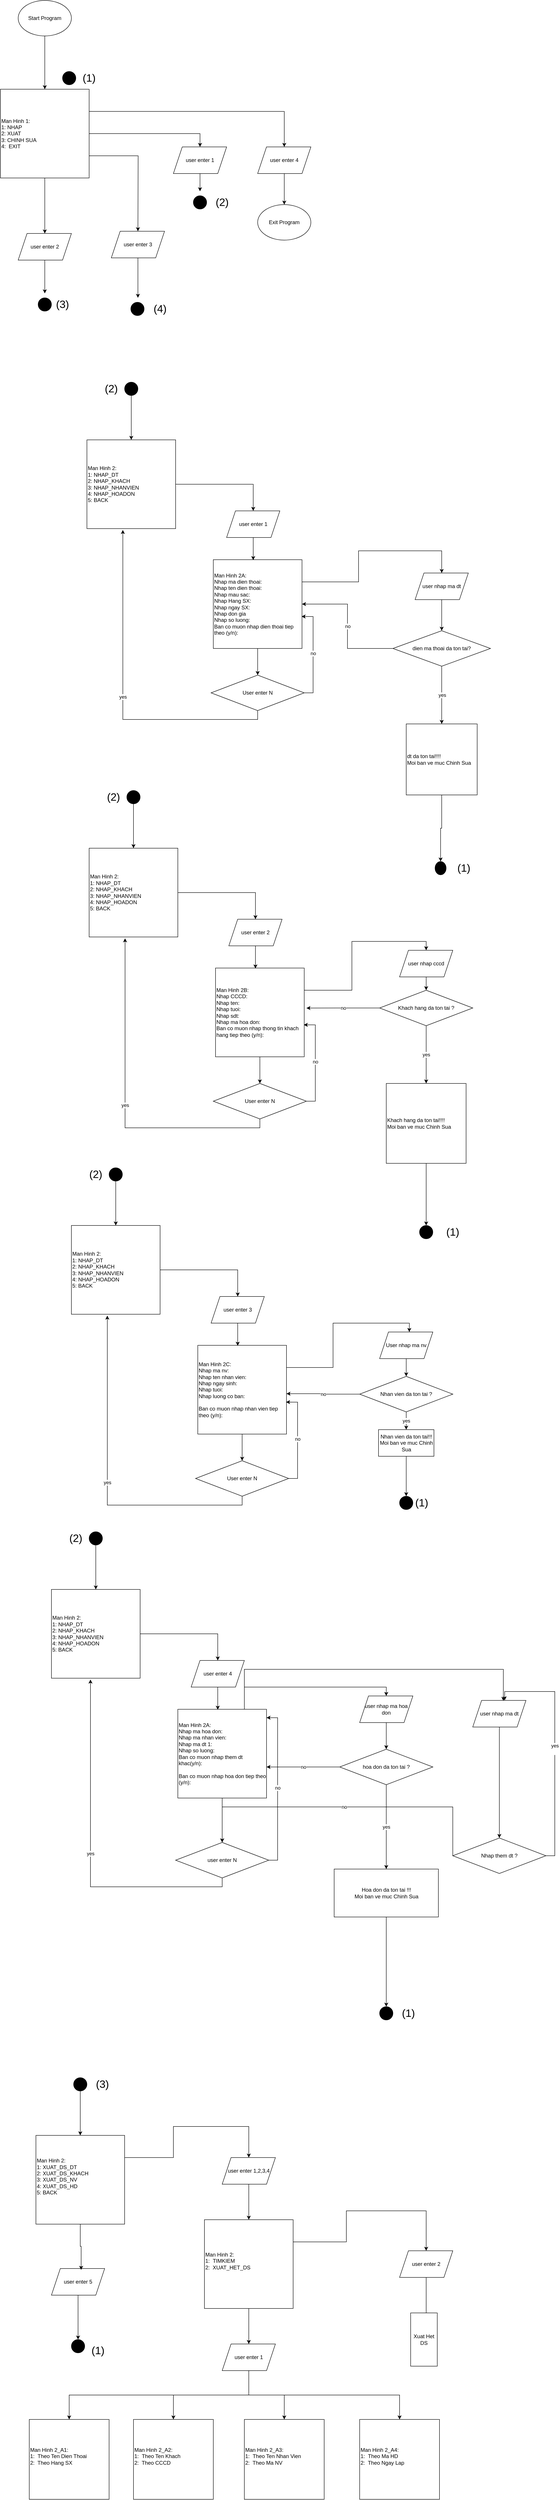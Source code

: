 <mxfile version="24.0.7" type="device">
  <diagram id="C5RBs43oDa-KdzZeNtuy" name="Page-1">
    <mxGraphModel dx="1247" dy="1847" grid="1" gridSize="10" guides="1" tooltips="1" connect="1" arrows="1" fold="1" page="1" pageScale="1" pageWidth="827" pageHeight="1169" math="0" shadow="0">
      <root>
        <mxCell id="WIyWlLk6GJQsqaUBKTNV-0" />
        <mxCell id="WIyWlLk6GJQsqaUBKTNV-1" parent="WIyWlLk6GJQsqaUBKTNV-0" />
        <mxCell id="WIyWlLk6GJQsqaUBKTNV-4" value="Yes" style="rounded=0;html=1;jettySize=auto;orthogonalLoop=1;fontSize=11;endArrow=block;endFill=0;endSize=8;strokeWidth=1;shadow=0;labelBackgroundColor=none;edgeStyle=orthogonalEdgeStyle;" parent="WIyWlLk6GJQsqaUBKTNV-1" edge="1">
          <mxGeometry y="20" relative="1" as="geometry">
            <mxPoint as="offset" />
            <mxPoint x="260" y="350" as="sourcePoint" />
          </mxGeometry>
        </mxCell>
        <mxCell id="_Q-JqWYYzT1i9pQDccix-28" style="edgeStyle=orthogonalEdgeStyle;rounded=0;orthogonalLoop=1;jettySize=auto;html=1;exitX=0.5;exitY=1;exitDx=0;exitDy=0;entryX=0.5;entryY=0;entryDx=0;entryDy=0;" parent="WIyWlLk6GJQsqaUBKTNV-1" source="_Q-JqWYYzT1i9pQDccix-0" target="_Q-JqWYYzT1i9pQDccix-26" edge="1">
          <mxGeometry relative="1" as="geometry" />
        </mxCell>
        <mxCell id="yrHijoWuQfiasAziUrmm-7" style="edgeStyle=orthogonalEdgeStyle;rounded=0;orthogonalLoop=1;jettySize=auto;html=1;exitX=1;exitY=0.75;exitDx=0;exitDy=0;" parent="WIyWlLk6GJQsqaUBKTNV-1" source="_Q-JqWYYzT1i9pQDccix-0" edge="1">
          <mxGeometry relative="1" as="geometry">
            <mxPoint x="400" y="450" as="targetPoint" />
          </mxGeometry>
        </mxCell>
        <mxCell id="yrHijoWuQfiasAziUrmm-12" style="edgeStyle=orthogonalEdgeStyle;rounded=0;orthogonalLoop=1;jettySize=auto;html=1;exitX=1;exitY=0.5;exitDx=0;exitDy=0;entryX=0.5;entryY=0;entryDx=0;entryDy=0;" parent="WIyWlLk6GJQsqaUBKTNV-1" source="_Q-JqWYYzT1i9pQDccix-0" target="_Q-JqWYYzT1i9pQDccix-22" edge="1">
          <mxGeometry relative="1" as="geometry" />
        </mxCell>
        <mxCell id="yrHijoWuQfiasAziUrmm-17" style="edgeStyle=orthogonalEdgeStyle;rounded=0;orthogonalLoop=1;jettySize=auto;html=1;exitX=1;exitY=0.25;exitDx=0;exitDy=0;entryX=0.5;entryY=0;entryDx=0;entryDy=0;" parent="WIyWlLk6GJQsqaUBKTNV-1" source="_Q-JqWYYzT1i9pQDccix-0" target="yrHijoWuQfiasAziUrmm-11" edge="1">
          <mxGeometry relative="1" as="geometry" />
        </mxCell>
        <mxCell id="_Q-JqWYYzT1i9pQDccix-0" value="&lt;div&gt;Man Hinh 1:&lt;/div&gt;&lt;div&gt;1: NHAP&lt;/div&gt;&lt;div&gt;2: XUAT&lt;/div&gt;&lt;div&gt;3: CHINH SUA&lt;/div&gt;&lt;div&gt;4:&amp;nbsp; EXIT&lt;/div&gt;" style="whiteSpace=wrap;html=1;aspect=fixed;align=left;" parent="WIyWlLk6GJQsqaUBKTNV-1" vertex="1">
          <mxGeometry x="90" y="130" width="200" height="200" as="geometry" />
        </mxCell>
        <mxCell id="_Q-JqWYYzT1i9pQDccix-3" value="&lt;font style=&quot;font-size: 24px;&quot;&gt;(1)&lt;/font&gt;" style="text;html=1;align=center;verticalAlign=middle;whiteSpace=wrap;rounded=0;" parent="WIyWlLk6GJQsqaUBKTNV-1" vertex="1">
          <mxGeometry x="260" y="90" width="60" height="30" as="geometry" />
        </mxCell>
        <mxCell id="_Q-JqWYYzT1i9pQDccix-5" value="" style="ellipse;whiteSpace=wrap;html=1;fillColor=#000000;" parent="WIyWlLk6GJQsqaUBKTNV-1" vertex="1">
          <mxGeometry x="230" y="90" width="30" height="30" as="geometry" />
        </mxCell>
        <mxCell id="yrHijoWuQfiasAziUrmm-27" style="edgeStyle=orthogonalEdgeStyle;rounded=0;orthogonalLoop=1;jettySize=auto;html=1;exitX=1;exitY=0.5;exitDx=0;exitDy=0;entryX=0.5;entryY=0;entryDx=0;entryDy=0;" parent="WIyWlLk6GJQsqaUBKTNV-1" source="_Q-JqWYYzT1i9pQDccix-11" target="yrHijoWuQfiasAziUrmm-28" edge="1">
          <mxGeometry relative="1" as="geometry">
            <mxPoint x="650" y="1020" as="targetPoint" />
          </mxGeometry>
        </mxCell>
        <mxCell id="_Q-JqWYYzT1i9pQDccix-11" value="&lt;div&gt;Man Hinh 2:&lt;/div&gt;&lt;div&gt;&lt;div&gt;1: NHAP_DT&amp;nbsp;&amp;nbsp;&lt;/div&gt;&lt;div&gt;2: NHAP_KHACH&lt;/div&gt;&lt;div&gt;3: NHAP_NHANVIEN&lt;/div&gt;&lt;div&gt;4: NHAP_HOADON&lt;/div&gt;&lt;div&gt;5: BACK&lt;/div&gt;&lt;/div&gt;" style="whiteSpace=wrap;html=1;aspect=fixed;align=left;" parent="WIyWlLk6GJQsqaUBKTNV-1" vertex="1">
          <mxGeometry x="285" y="920" width="200" height="200" as="geometry" />
        </mxCell>
        <mxCell id="yrHijoWuQfiasAziUrmm-13" style="edgeStyle=orthogonalEdgeStyle;rounded=0;orthogonalLoop=1;jettySize=auto;html=1;" parent="WIyWlLk6GJQsqaUBKTNV-1" source="_Q-JqWYYzT1i9pQDccix-22" edge="1">
          <mxGeometry relative="1" as="geometry">
            <mxPoint x="540" y="360" as="targetPoint" />
          </mxGeometry>
        </mxCell>
        <mxCell id="_Q-JqWYYzT1i9pQDccix-22" value="user enter 1" style="shape=parallelogram;perimeter=parallelogramPerimeter;whiteSpace=wrap;html=1;fixedSize=1;" parent="WIyWlLk6GJQsqaUBKTNV-1" vertex="1">
          <mxGeometry x="480" y="260" width="120" height="60" as="geometry" />
        </mxCell>
        <mxCell id="_Q-JqWYYzT1i9pQDccix-24" value="" style="ellipse;whiteSpace=wrap;html=1;fillColor=#000000;" parent="WIyWlLk6GJQsqaUBKTNV-1" vertex="1">
          <mxGeometry x="525" y="370" width="30" height="30" as="geometry" />
        </mxCell>
        <mxCell id="_Q-JqWYYzT1i9pQDccix-25" value="&lt;font style=&quot;font-size: 24px;&quot;&gt;(2)&lt;/font&gt;" style="text;html=1;align=center;verticalAlign=middle;whiteSpace=wrap;rounded=0;" parent="WIyWlLk6GJQsqaUBKTNV-1" vertex="1">
          <mxGeometry x="560" y="370" width="60" height="30" as="geometry" />
        </mxCell>
        <mxCell id="yrHijoWuQfiasAziUrmm-5" style="edgeStyle=orthogonalEdgeStyle;rounded=0;orthogonalLoop=1;jettySize=auto;html=1;exitX=0.5;exitY=1;exitDx=0;exitDy=0;" parent="WIyWlLk6GJQsqaUBKTNV-1" source="_Q-JqWYYzT1i9pQDccix-26" edge="1">
          <mxGeometry relative="1" as="geometry">
            <mxPoint x="190" y="590" as="targetPoint" />
          </mxGeometry>
        </mxCell>
        <mxCell id="_Q-JqWYYzT1i9pQDccix-26" value="user enter 2" style="shape=parallelogram;perimeter=parallelogramPerimeter;whiteSpace=wrap;html=1;fixedSize=1;" parent="WIyWlLk6GJQsqaUBKTNV-1" vertex="1">
          <mxGeometry x="130" y="455" width="120" height="60" as="geometry" />
        </mxCell>
        <mxCell id="yrHijoWuQfiasAziUrmm-3" value="&lt;font style=&quot;font-size: 24px;&quot;&gt;(3)&lt;/font&gt;" style="text;html=1;align=center;verticalAlign=middle;whiteSpace=wrap;rounded=0;" parent="WIyWlLk6GJQsqaUBKTNV-1" vertex="1">
          <mxGeometry x="200" y="600" width="60" height="30" as="geometry" />
        </mxCell>
        <mxCell id="yrHijoWuQfiasAziUrmm-4" value="" style="ellipse;whiteSpace=wrap;html=1;fillColor=#000000;" parent="WIyWlLk6GJQsqaUBKTNV-1" vertex="1">
          <mxGeometry x="175" y="600" width="30" height="30" as="geometry" />
        </mxCell>
        <mxCell id="yrHijoWuQfiasAziUrmm-8" style="edgeStyle=orthogonalEdgeStyle;rounded=0;orthogonalLoop=1;jettySize=auto;html=1;exitX=0.5;exitY=1;exitDx=0;exitDy=0;" parent="WIyWlLk6GJQsqaUBKTNV-1" source="yrHijoWuQfiasAziUrmm-6" edge="1">
          <mxGeometry relative="1" as="geometry">
            <mxPoint x="400" y="600" as="targetPoint" />
          </mxGeometry>
        </mxCell>
        <mxCell id="yrHijoWuQfiasAziUrmm-6" value="user enter 3" style="shape=parallelogram;perimeter=parallelogramPerimeter;whiteSpace=wrap;html=1;fixedSize=1;" parent="WIyWlLk6GJQsqaUBKTNV-1" vertex="1">
          <mxGeometry x="340" y="450" width="120" height="60" as="geometry" />
        </mxCell>
        <mxCell id="yrHijoWuQfiasAziUrmm-9" value="" style="ellipse;whiteSpace=wrap;html=1;fillColor=#000000;" parent="WIyWlLk6GJQsqaUBKTNV-1" vertex="1">
          <mxGeometry x="384" y="610" width="30" height="30" as="geometry" />
        </mxCell>
        <mxCell id="yrHijoWuQfiasAziUrmm-10" value="&lt;font style=&quot;font-size: 24px;&quot;&gt;(4)&lt;/font&gt;" style="text;html=1;align=center;verticalAlign=middle;whiteSpace=wrap;rounded=0;" parent="WIyWlLk6GJQsqaUBKTNV-1" vertex="1">
          <mxGeometry x="420" y="610" width="60" height="30" as="geometry" />
        </mxCell>
        <mxCell id="yrHijoWuQfiasAziUrmm-18" style="edgeStyle=orthogonalEdgeStyle;rounded=0;orthogonalLoop=1;jettySize=auto;html=1;exitX=0.5;exitY=1;exitDx=0;exitDy=0;" parent="WIyWlLk6GJQsqaUBKTNV-1" source="yrHijoWuQfiasAziUrmm-11" target="yrHijoWuQfiasAziUrmm-19" edge="1">
          <mxGeometry relative="1" as="geometry">
            <mxPoint x="730" y="430" as="targetPoint" />
          </mxGeometry>
        </mxCell>
        <mxCell id="yrHijoWuQfiasAziUrmm-11" value="user enter 4" style="shape=parallelogram;perimeter=parallelogramPerimeter;whiteSpace=wrap;html=1;fixedSize=1;" parent="WIyWlLk6GJQsqaUBKTNV-1" vertex="1">
          <mxGeometry x="670" y="260" width="120" height="60" as="geometry" />
        </mxCell>
        <mxCell id="yrHijoWuQfiasAziUrmm-19" value="Exit Program" style="ellipse;whiteSpace=wrap;html=1;" parent="WIyWlLk6GJQsqaUBKTNV-1" vertex="1">
          <mxGeometry x="670" y="390" width="120" height="80" as="geometry" />
        </mxCell>
        <mxCell id="yrHijoWuQfiasAziUrmm-22" style="edgeStyle=orthogonalEdgeStyle;rounded=0;orthogonalLoop=1;jettySize=auto;html=1;exitX=0.5;exitY=1;exitDx=0;exitDy=0;entryX=0.5;entryY=0;entryDx=0;entryDy=0;" parent="WIyWlLk6GJQsqaUBKTNV-1" source="yrHijoWuQfiasAziUrmm-20" target="_Q-JqWYYzT1i9pQDccix-0" edge="1">
          <mxGeometry relative="1" as="geometry" />
        </mxCell>
        <mxCell id="yrHijoWuQfiasAziUrmm-20" value="Start Program" style="ellipse;whiteSpace=wrap;html=1;" parent="WIyWlLk6GJQsqaUBKTNV-1" vertex="1">
          <mxGeometry x="130" y="-70" width="120" height="80" as="geometry" />
        </mxCell>
        <mxCell id="yrHijoWuQfiasAziUrmm-35" style="edgeStyle=orthogonalEdgeStyle;rounded=0;orthogonalLoop=1;jettySize=auto;html=1;exitX=0.5;exitY=1;exitDx=0;exitDy=0;entryX=0.5;entryY=0;entryDx=0;entryDy=0;" parent="WIyWlLk6GJQsqaUBKTNV-1" source="yrHijoWuQfiasAziUrmm-23" target="_Q-JqWYYzT1i9pQDccix-11" edge="1">
          <mxGeometry relative="1" as="geometry" />
        </mxCell>
        <mxCell id="yrHijoWuQfiasAziUrmm-23" value="" style="ellipse;whiteSpace=wrap;html=1;fillColor=#000000;" parent="WIyWlLk6GJQsqaUBKTNV-1" vertex="1">
          <mxGeometry x="370" y="790" width="30" height="30" as="geometry" />
        </mxCell>
        <mxCell id="yrHijoWuQfiasAziUrmm-24" value="&lt;font style=&quot;font-size: 24px;&quot;&gt;(2)&lt;/font&gt;" style="text;html=1;align=center;verticalAlign=middle;whiteSpace=wrap;rounded=0;" parent="WIyWlLk6GJQsqaUBKTNV-1" vertex="1">
          <mxGeometry x="310" y="790" width="60" height="30" as="geometry" />
        </mxCell>
        <mxCell id="yrHijoWuQfiasAziUrmm-31" style="edgeStyle=orthogonalEdgeStyle;rounded=0;orthogonalLoop=1;jettySize=auto;html=1;exitX=0.5;exitY=1;exitDx=0;exitDy=0;entryX=0.5;entryY=0;entryDx=0;entryDy=0;" parent="WIyWlLk6GJQsqaUBKTNV-1" source="yrHijoWuQfiasAziUrmm-26" target="yrHijoWuQfiasAziUrmm-30" edge="1">
          <mxGeometry relative="1" as="geometry" />
        </mxCell>
        <mxCell id="XKRSBGn-nCAVk7Ymnlkm-22" style="edgeStyle=orthogonalEdgeStyle;rounded=0;orthogonalLoop=1;jettySize=auto;html=1;exitX=1;exitY=0.25;exitDx=0;exitDy=0;entryX=0.5;entryY=0;entryDx=0;entryDy=0;" parent="WIyWlLk6GJQsqaUBKTNV-1" source="yrHijoWuQfiasAziUrmm-26" target="XKRSBGn-nCAVk7Ymnlkm-21" edge="1">
          <mxGeometry relative="1" as="geometry" />
        </mxCell>
        <mxCell id="yrHijoWuQfiasAziUrmm-26" value="&lt;div&gt;Man Hinh 2A:&lt;/div&gt;&lt;div&gt;Nhap ma dien thoai:&amp;nbsp;&lt;/div&gt;&lt;div&gt;Nhap ten dien thoai:&lt;/div&gt;&lt;div&gt;Nhap mau sac:&lt;/div&gt;&lt;div&gt;Nhap Hang SX:&lt;/div&gt;&lt;div&gt;Nhap ngay SX:&amp;nbsp;&lt;/div&gt;&lt;div&gt;Nhap don gia&lt;/div&gt;&lt;div&gt;Nhap so luong:&lt;/div&gt;&lt;div&gt;Ban co muon nhap dien thoai tiep theo (y/n):&amp;nbsp;&lt;/div&gt;" style="whiteSpace=wrap;html=1;aspect=fixed;align=left;" parent="WIyWlLk6GJQsqaUBKTNV-1" vertex="1">
          <mxGeometry x="570" y="1190" width="200" height="200" as="geometry" />
        </mxCell>
        <mxCell id="yrHijoWuQfiasAziUrmm-28" value="user enter 1" style="shape=parallelogram;perimeter=parallelogramPerimeter;whiteSpace=wrap;html=1;fixedSize=1;" parent="WIyWlLk6GJQsqaUBKTNV-1" vertex="1">
          <mxGeometry x="600" y="1080" width="120" height="60" as="geometry" />
        </mxCell>
        <mxCell id="yrHijoWuQfiasAziUrmm-29" style="edgeStyle=orthogonalEdgeStyle;rounded=0;orthogonalLoop=1;jettySize=auto;html=1;exitX=0.5;exitY=1;exitDx=0;exitDy=0;entryX=0.45;entryY=0.005;entryDx=0;entryDy=0;entryPerimeter=0;" parent="WIyWlLk6GJQsqaUBKTNV-1" source="yrHijoWuQfiasAziUrmm-28" target="yrHijoWuQfiasAziUrmm-26" edge="1">
          <mxGeometry relative="1" as="geometry" />
        </mxCell>
        <mxCell id="yrHijoWuQfiasAziUrmm-30" value="User enter N" style="rhombus;whiteSpace=wrap;html=1;" parent="WIyWlLk6GJQsqaUBKTNV-1" vertex="1">
          <mxGeometry x="565" y="1450" width="210" height="80" as="geometry" />
        </mxCell>
        <mxCell id="yrHijoWuQfiasAziUrmm-32" value="yes" style="edgeStyle=orthogonalEdgeStyle;rounded=0;orthogonalLoop=1;jettySize=auto;html=1;exitX=0.5;exitY=1;exitDx=0;exitDy=0;entryX=0.405;entryY=1.015;entryDx=0;entryDy=0;entryPerimeter=0;" parent="WIyWlLk6GJQsqaUBKTNV-1" source="yrHijoWuQfiasAziUrmm-30" target="_Q-JqWYYzT1i9pQDccix-11" edge="1">
          <mxGeometry relative="1" as="geometry" />
        </mxCell>
        <mxCell id="yrHijoWuQfiasAziUrmm-33" value="no" style="edgeStyle=orthogonalEdgeStyle;rounded=0;orthogonalLoop=1;jettySize=auto;html=1;exitX=1;exitY=0.5;exitDx=0;exitDy=0;entryX=0.995;entryY=0.64;entryDx=0;entryDy=0;entryPerimeter=0;" parent="WIyWlLk6GJQsqaUBKTNV-1" source="yrHijoWuQfiasAziUrmm-30" target="yrHijoWuQfiasAziUrmm-26" edge="1">
          <mxGeometry relative="1" as="geometry" />
        </mxCell>
        <mxCell id="yrHijoWuQfiasAziUrmm-38" style="edgeStyle=orthogonalEdgeStyle;rounded=0;orthogonalLoop=1;jettySize=auto;html=1;exitX=1;exitY=0.5;exitDx=0;exitDy=0;entryX=0.5;entryY=0;entryDx=0;entryDy=0;" parent="WIyWlLk6GJQsqaUBKTNV-1" source="yrHijoWuQfiasAziUrmm-39" target="yrHijoWuQfiasAziUrmm-45" edge="1">
          <mxGeometry relative="1" as="geometry">
            <mxPoint x="655" y="1940" as="targetPoint" />
          </mxGeometry>
        </mxCell>
        <mxCell id="yrHijoWuQfiasAziUrmm-39" value="&lt;div&gt;Man Hinh 2:&lt;/div&gt;&lt;div&gt;&lt;div&gt;1: NHAP_DT&amp;nbsp;&amp;nbsp;&lt;/div&gt;&lt;div&gt;2: NHAP_KHACH&lt;/div&gt;&lt;div&gt;3: NHAP_NHANVIEN&lt;/div&gt;&lt;div&gt;4: NHAP_HOADON&lt;/div&gt;&lt;div&gt;5: BACK&lt;/div&gt;&lt;/div&gt;" style="whiteSpace=wrap;html=1;aspect=fixed;align=left;" parent="WIyWlLk6GJQsqaUBKTNV-1" vertex="1">
          <mxGeometry x="290" y="1840" width="200" height="200" as="geometry" />
        </mxCell>
        <mxCell id="yrHijoWuQfiasAziUrmm-40" style="edgeStyle=orthogonalEdgeStyle;rounded=0;orthogonalLoop=1;jettySize=auto;html=1;exitX=0.5;exitY=1;exitDx=0;exitDy=0;entryX=0.5;entryY=0;entryDx=0;entryDy=0;" parent="WIyWlLk6GJQsqaUBKTNV-1" source="yrHijoWuQfiasAziUrmm-41" target="yrHijoWuQfiasAziUrmm-39" edge="1">
          <mxGeometry relative="1" as="geometry" />
        </mxCell>
        <mxCell id="yrHijoWuQfiasAziUrmm-41" value="" style="ellipse;whiteSpace=wrap;html=1;fillColor=#000000;" parent="WIyWlLk6GJQsqaUBKTNV-1" vertex="1">
          <mxGeometry x="375" y="1710" width="30" height="30" as="geometry" />
        </mxCell>
        <mxCell id="yrHijoWuQfiasAziUrmm-42" value="&lt;font style=&quot;font-size: 24px;&quot;&gt;(2)&lt;/font&gt;" style="text;html=1;align=center;verticalAlign=middle;whiteSpace=wrap;rounded=0;" parent="WIyWlLk6GJQsqaUBKTNV-1" vertex="1">
          <mxGeometry x="315" y="1710" width="60" height="30" as="geometry" />
        </mxCell>
        <mxCell id="yrHijoWuQfiasAziUrmm-43" style="edgeStyle=orthogonalEdgeStyle;rounded=0;orthogonalLoop=1;jettySize=auto;html=1;exitX=0.5;exitY=1;exitDx=0;exitDy=0;entryX=0.5;entryY=0;entryDx=0;entryDy=0;" parent="WIyWlLk6GJQsqaUBKTNV-1" source="yrHijoWuQfiasAziUrmm-44" target="yrHijoWuQfiasAziUrmm-47" edge="1">
          <mxGeometry relative="1" as="geometry" />
        </mxCell>
        <mxCell id="XKRSBGn-nCAVk7Ymnlkm-17" style="edgeStyle=orthogonalEdgeStyle;rounded=0;orthogonalLoop=1;jettySize=auto;html=1;exitX=1;exitY=0.25;exitDx=0;exitDy=0;entryX=0.5;entryY=0;entryDx=0;entryDy=0;" parent="WIyWlLk6GJQsqaUBKTNV-1" source="yrHijoWuQfiasAziUrmm-44" target="XKRSBGn-nCAVk7Ymnlkm-16" edge="1">
          <mxGeometry relative="1" as="geometry" />
        </mxCell>
        <mxCell id="yrHijoWuQfiasAziUrmm-44" value="&lt;div&gt;Man Hinh 2B:&lt;/div&gt;&lt;div&gt;Nhap CCCD:&lt;/div&gt;&lt;div&gt;Nhap ten:&lt;/div&gt;&lt;div&gt;Nhap tuoi:&lt;/div&gt;&lt;div&gt;Nhap sdt:&lt;/div&gt;&lt;div&gt;Nhap ma hoa don:&lt;/div&gt;&lt;div&gt;Ban co muon nhap thong tin khach hang tiep theo (y/n):&amp;nbsp;&lt;/div&gt;" style="whiteSpace=wrap;html=1;aspect=fixed;align=left;" parent="WIyWlLk6GJQsqaUBKTNV-1" vertex="1">
          <mxGeometry x="575" y="2110" width="200" height="200" as="geometry" />
        </mxCell>
        <mxCell id="yrHijoWuQfiasAziUrmm-45" value="user enter 2" style="shape=parallelogram;perimeter=parallelogramPerimeter;whiteSpace=wrap;html=1;fixedSize=1;" parent="WIyWlLk6GJQsqaUBKTNV-1" vertex="1">
          <mxGeometry x="605" y="2000" width="120" height="60" as="geometry" />
        </mxCell>
        <mxCell id="yrHijoWuQfiasAziUrmm-46" style="edgeStyle=orthogonalEdgeStyle;rounded=0;orthogonalLoop=1;jettySize=auto;html=1;exitX=0.5;exitY=1;exitDx=0;exitDy=0;entryX=0.45;entryY=0.005;entryDx=0;entryDy=0;entryPerimeter=0;" parent="WIyWlLk6GJQsqaUBKTNV-1" source="yrHijoWuQfiasAziUrmm-45" target="yrHijoWuQfiasAziUrmm-44" edge="1">
          <mxGeometry relative="1" as="geometry" />
        </mxCell>
        <mxCell id="yrHijoWuQfiasAziUrmm-47" value="User enter N" style="rhombus;whiteSpace=wrap;html=1;" parent="WIyWlLk6GJQsqaUBKTNV-1" vertex="1">
          <mxGeometry x="570" y="2370" width="210" height="80" as="geometry" />
        </mxCell>
        <mxCell id="yrHijoWuQfiasAziUrmm-48" value="yes" style="edgeStyle=orthogonalEdgeStyle;rounded=0;orthogonalLoop=1;jettySize=auto;html=1;exitX=0.5;exitY=1;exitDx=0;exitDy=0;entryX=0.405;entryY=1.015;entryDx=0;entryDy=0;entryPerimeter=0;" parent="WIyWlLk6GJQsqaUBKTNV-1" source="yrHijoWuQfiasAziUrmm-47" target="yrHijoWuQfiasAziUrmm-39" edge="1">
          <mxGeometry relative="1" as="geometry" />
        </mxCell>
        <mxCell id="yrHijoWuQfiasAziUrmm-49" value="no" style="edgeStyle=orthogonalEdgeStyle;rounded=0;orthogonalLoop=1;jettySize=auto;html=1;exitX=1;exitY=0.5;exitDx=0;exitDy=0;entryX=0.995;entryY=0.64;entryDx=0;entryDy=0;entryPerimeter=0;" parent="WIyWlLk6GJQsqaUBKTNV-1" source="yrHijoWuQfiasAziUrmm-47" target="yrHijoWuQfiasAziUrmm-44" edge="1">
          <mxGeometry relative="1" as="geometry" />
        </mxCell>
        <mxCell id="yrHijoWuQfiasAziUrmm-74" style="edgeStyle=orthogonalEdgeStyle;rounded=0;orthogonalLoop=1;jettySize=auto;html=1;exitX=1;exitY=0.5;exitDx=0;exitDy=0;entryX=0.5;entryY=0;entryDx=0;entryDy=0;" parent="WIyWlLk6GJQsqaUBKTNV-1" source="yrHijoWuQfiasAziUrmm-75" target="yrHijoWuQfiasAziUrmm-81" edge="1">
          <mxGeometry relative="1" as="geometry">
            <mxPoint x="615" y="2790" as="targetPoint" />
          </mxGeometry>
        </mxCell>
        <mxCell id="yrHijoWuQfiasAziUrmm-75" value="&lt;div&gt;Man Hinh 2:&lt;/div&gt;&lt;div&gt;&lt;div&gt;1: NHAP_DT&amp;nbsp;&amp;nbsp;&lt;/div&gt;&lt;div&gt;2: NHAP_KHACH&lt;/div&gt;&lt;div&gt;3: NHAP_NHANVIEN&lt;/div&gt;&lt;div&gt;4: NHAP_HOADON&lt;/div&gt;&lt;div&gt;5: BACK&lt;/div&gt;&lt;/div&gt;" style="whiteSpace=wrap;html=1;aspect=fixed;align=left;" parent="WIyWlLk6GJQsqaUBKTNV-1" vertex="1">
          <mxGeometry x="250" y="2690" width="200" height="200" as="geometry" />
        </mxCell>
        <mxCell id="yrHijoWuQfiasAziUrmm-76" style="edgeStyle=orthogonalEdgeStyle;rounded=0;orthogonalLoop=1;jettySize=auto;html=1;exitX=0.5;exitY=1;exitDx=0;exitDy=0;entryX=0.5;entryY=0;entryDx=0;entryDy=0;" parent="WIyWlLk6GJQsqaUBKTNV-1" source="yrHijoWuQfiasAziUrmm-77" target="yrHijoWuQfiasAziUrmm-75" edge="1">
          <mxGeometry relative="1" as="geometry" />
        </mxCell>
        <mxCell id="yrHijoWuQfiasAziUrmm-77" value="" style="ellipse;whiteSpace=wrap;html=1;fillColor=#000000;" parent="WIyWlLk6GJQsqaUBKTNV-1" vertex="1">
          <mxGeometry x="335" y="2560" width="30" height="30" as="geometry" />
        </mxCell>
        <mxCell id="yrHijoWuQfiasAziUrmm-78" value="&lt;font style=&quot;font-size: 24px;&quot;&gt;(2)&lt;/font&gt;" style="text;html=1;align=center;verticalAlign=middle;whiteSpace=wrap;rounded=0;" parent="WIyWlLk6GJQsqaUBKTNV-1" vertex="1">
          <mxGeometry x="275" y="2560" width="60" height="30" as="geometry" />
        </mxCell>
        <mxCell id="yrHijoWuQfiasAziUrmm-79" style="edgeStyle=orthogonalEdgeStyle;rounded=0;orthogonalLoop=1;jettySize=auto;html=1;exitX=0.5;exitY=1;exitDx=0;exitDy=0;entryX=0.5;entryY=0;entryDx=0;entryDy=0;" parent="WIyWlLk6GJQsqaUBKTNV-1" source="yrHijoWuQfiasAziUrmm-80" target="yrHijoWuQfiasAziUrmm-83" edge="1">
          <mxGeometry relative="1" as="geometry" />
        </mxCell>
        <mxCell id="yrHijoWuQfiasAziUrmm-80" value="&lt;div&gt;Man Hinh 2C:&lt;/div&gt;&lt;div&gt;Nhap ma nv:&lt;/div&gt;&lt;div&gt;Nhap ten nhan vien:&lt;/div&gt;&lt;div&gt;Nhap ngay sinh:&lt;/div&gt;&lt;div&gt;Nhap tuoi:&lt;/div&gt;&lt;div&gt;Nhap luong co ban:&lt;/div&gt;&lt;div&gt;&lt;br&gt;&lt;/div&gt;&lt;div&gt;Ban co muon nhap nhan vien tiep theo (y/n):&amp;nbsp;&lt;/div&gt;" style="whiteSpace=wrap;html=1;aspect=fixed;align=left;" parent="WIyWlLk6GJQsqaUBKTNV-1" vertex="1">
          <mxGeometry x="535" y="2960" width="200" height="200" as="geometry" />
        </mxCell>
        <mxCell id="yrHijoWuQfiasAziUrmm-81" value="user enter 3" style="shape=parallelogram;perimeter=parallelogramPerimeter;whiteSpace=wrap;html=1;fixedSize=1;" parent="WIyWlLk6GJQsqaUBKTNV-1" vertex="1">
          <mxGeometry x="565" y="2850" width="120" height="60" as="geometry" />
        </mxCell>
        <mxCell id="yrHijoWuQfiasAziUrmm-82" style="edgeStyle=orthogonalEdgeStyle;rounded=0;orthogonalLoop=1;jettySize=auto;html=1;exitX=0.5;exitY=1;exitDx=0;exitDy=0;entryX=0.45;entryY=0.005;entryDx=0;entryDy=0;entryPerimeter=0;" parent="WIyWlLk6GJQsqaUBKTNV-1" source="yrHijoWuQfiasAziUrmm-81" target="yrHijoWuQfiasAziUrmm-80" edge="1">
          <mxGeometry relative="1" as="geometry" />
        </mxCell>
        <mxCell id="yrHijoWuQfiasAziUrmm-83" value="User enter N" style="rhombus;whiteSpace=wrap;html=1;" parent="WIyWlLk6GJQsqaUBKTNV-1" vertex="1">
          <mxGeometry x="530" y="3220" width="210" height="80" as="geometry" />
        </mxCell>
        <mxCell id="yrHijoWuQfiasAziUrmm-84" value="yes" style="edgeStyle=orthogonalEdgeStyle;rounded=0;orthogonalLoop=1;jettySize=auto;html=1;exitX=0.5;exitY=1;exitDx=0;exitDy=0;entryX=0.405;entryY=1.015;entryDx=0;entryDy=0;entryPerimeter=0;" parent="WIyWlLk6GJQsqaUBKTNV-1" source="yrHijoWuQfiasAziUrmm-83" target="yrHijoWuQfiasAziUrmm-75" edge="1">
          <mxGeometry relative="1" as="geometry" />
        </mxCell>
        <mxCell id="yrHijoWuQfiasAziUrmm-85" value="no" style="edgeStyle=orthogonalEdgeStyle;rounded=0;orthogonalLoop=1;jettySize=auto;html=1;exitX=1;exitY=0.5;exitDx=0;exitDy=0;entryX=0.995;entryY=0.64;entryDx=0;entryDy=0;entryPerimeter=0;" parent="WIyWlLk6GJQsqaUBKTNV-1" source="yrHijoWuQfiasAziUrmm-83" target="yrHijoWuQfiasAziUrmm-80" edge="1">
          <mxGeometry relative="1" as="geometry" />
        </mxCell>
        <mxCell id="yrHijoWuQfiasAziUrmm-86" style="edgeStyle=orthogonalEdgeStyle;rounded=0;orthogonalLoop=1;jettySize=auto;html=1;exitX=1;exitY=0.5;exitDx=0;exitDy=0;entryX=0.5;entryY=0;entryDx=0;entryDy=0;" parent="WIyWlLk6GJQsqaUBKTNV-1" source="yrHijoWuQfiasAziUrmm-87" target="yrHijoWuQfiasAziUrmm-93" edge="1">
          <mxGeometry relative="1" as="geometry">
            <mxPoint x="570" y="3610" as="targetPoint" />
          </mxGeometry>
        </mxCell>
        <mxCell id="yrHijoWuQfiasAziUrmm-87" value="&lt;div&gt;Man Hinh 2:&lt;/div&gt;&lt;div&gt;&lt;div&gt;1: NHAP_DT&amp;nbsp;&amp;nbsp;&lt;/div&gt;&lt;div&gt;2: NHAP_KHACH&lt;/div&gt;&lt;div&gt;3: NHAP_NHANVIEN&lt;/div&gt;&lt;div&gt;4: NHAP_HOADON&lt;/div&gt;&lt;div&gt;5: BACK&lt;/div&gt;&lt;/div&gt;" style="whiteSpace=wrap;html=1;aspect=fixed;align=left;" parent="WIyWlLk6GJQsqaUBKTNV-1" vertex="1">
          <mxGeometry x="205" y="3510" width="200" height="200" as="geometry" />
        </mxCell>
        <mxCell id="yrHijoWuQfiasAziUrmm-88" style="edgeStyle=orthogonalEdgeStyle;rounded=0;orthogonalLoop=1;jettySize=auto;html=1;exitX=0.5;exitY=1;exitDx=0;exitDy=0;entryX=0.5;entryY=0;entryDx=0;entryDy=0;" parent="WIyWlLk6GJQsqaUBKTNV-1" source="yrHijoWuQfiasAziUrmm-89" target="yrHijoWuQfiasAziUrmm-87" edge="1">
          <mxGeometry relative="1" as="geometry" />
        </mxCell>
        <mxCell id="yrHijoWuQfiasAziUrmm-89" value="" style="ellipse;whiteSpace=wrap;html=1;fillColor=#000000;" parent="WIyWlLk6GJQsqaUBKTNV-1" vertex="1">
          <mxGeometry x="290" y="3380" width="30" height="30" as="geometry" />
        </mxCell>
        <mxCell id="yrHijoWuQfiasAziUrmm-90" value="&lt;font style=&quot;font-size: 24px;&quot;&gt;(2)&lt;/font&gt;" style="text;html=1;align=center;verticalAlign=middle;whiteSpace=wrap;rounded=0;" parent="WIyWlLk6GJQsqaUBKTNV-1" vertex="1">
          <mxGeometry x="230" y="3380" width="60" height="30" as="geometry" />
        </mxCell>
        <mxCell id="yrHijoWuQfiasAziUrmm-117" style="edgeStyle=orthogonalEdgeStyle;rounded=0;orthogonalLoop=1;jettySize=auto;html=1;exitX=0.5;exitY=1;exitDx=0;exitDy=0;entryX=0.5;entryY=0;entryDx=0;entryDy=0;" parent="WIyWlLk6GJQsqaUBKTNV-1" source="yrHijoWuQfiasAziUrmm-92" target="yrHijoWuQfiasAziUrmm-116" edge="1">
          <mxGeometry relative="1" as="geometry" />
        </mxCell>
        <mxCell id="XKRSBGn-nCAVk7Ymnlkm-6" style="edgeStyle=orthogonalEdgeStyle;rounded=0;orthogonalLoop=1;jettySize=auto;html=1;exitX=0.75;exitY=0;exitDx=0;exitDy=0;entryX=0.5;entryY=0;entryDx=0;entryDy=0;" parent="WIyWlLk6GJQsqaUBKTNV-1" source="yrHijoWuQfiasAziUrmm-92" target="XKRSBGn-nCAVk7Ymnlkm-4" edge="1">
          <mxGeometry relative="1" as="geometry" />
        </mxCell>
        <mxCell id="yrHijoWuQfiasAziUrmm-92" value="&lt;div&gt;Man Hinh 2A:&lt;/div&gt;&lt;div&gt;Nhap ma hoa don:&lt;/div&gt;&lt;div&gt;Nhap ma nhan vien:&lt;/div&gt;&lt;div&gt;Nhap ma dt 1:&lt;/div&gt;&lt;div&gt;Nhap so luong:&lt;/div&gt;&lt;div&gt;Ban co muon nhap them dt khac(y/n):&lt;/div&gt;&lt;div&gt;&lt;br&gt;&lt;/div&gt;&lt;div&gt;Ban co muon nhap hoa don tiep theo (y/n):&amp;nbsp;&lt;/div&gt;" style="whiteSpace=wrap;html=1;aspect=fixed;align=left;" parent="WIyWlLk6GJQsqaUBKTNV-1" vertex="1">
          <mxGeometry x="490" y="3780" width="200" height="200" as="geometry" />
        </mxCell>
        <mxCell id="yrHijoWuQfiasAziUrmm-93" value="user enter 4" style="shape=parallelogram;perimeter=parallelogramPerimeter;whiteSpace=wrap;html=1;fixedSize=1;" parent="WIyWlLk6GJQsqaUBKTNV-1" vertex="1">
          <mxGeometry x="520" y="3670" width="120" height="60" as="geometry" />
        </mxCell>
        <mxCell id="yrHijoWuQfiasAziUrmm-94" style="edgeStyle=orthogonalEdgeStyle;rounded=0;orthogonalLoop=1;jettySize=auto;html=1;exitX=0.5;exitY=1;exitDx=0;exitDy=0;entryX=0.45;entryY=0.005;entryDx=0;entryDy=0;entryPerimeter=0;" parent="WIyWlLk6GJQsqaUBKTNV-1" source="yrHijoWuQfiasAziUrmm-93" target="yrHijoWuQfiasAziUrmm-92" edge="1">
          <mxGeometry relative="1" as="geometry" />
        </mxCell>
        <mxCell id="yrHijoWuQfiasAziUrmm-106" value="no" style="edgeStyle=orthogonalEdgeStyle;rounded=0;orthogonalLoop=1;jettySize=auto;html=1;" parent="WIyWlLk6GJQsqaUBKTNV-1" source="yrHijoWuQfiasAziUrmm-100" edge="1">
          <mxGeometry relative="1" as="geometry">
            <mxPoint x="690" y="3910" as="targetPoint" />
          </mxGeometry>
        </mxCell>
        <mxCell id="yrHijoWuQfiasAziUrmm-100" value="hoa don da ton tai ?" style="rhombus;whiteSpace=wrap;html=1;" parent="WIyWlLk6GJQsqaUBKTNV-1" vertex="1">
          <mxGeometry x="855" y="3870" width="210" height="80" as="geometry" />
        </mxCell>
        <mxCell id="yrHijoWuQfiasAziUrmm-103" value="yes" style="edgeStyle=orthogonalEdgeStyle;rounded=0;orthogonalLoop=1;jettySize=auto;html=1;exitX=0.5;exitY=1;exitDx=0;exitDy=0;entryX=0.5;entryY=0;entryDx=0;entryDy=0;" parent="WIyWlLk6GJQsqaUBKTNV-1" source="yrHijoWuQfiasAziUrmm-100" target="yrHijoWuQfiasAziUrmm-104" edge="1">
          <mxGeometry relative="1" as="geometry">
            <mxPoint x="919.3" y="3970" as="sourcePoint" />
            <mxPoint x="920" y="4140" as="targetPoint" />
          </mxGeometry>
        </mxCell>
        <mxCell id="XKRSBGn-nCAVk7Ymnlkm-15" style="edgeStyle=orthogonalEdgeStyle;rounded=0;orthogonalLoop=1;jettySize=auto;html=1;exitX=0.5;exitY=1;exitDx=0;exitDy=0;entryX=0.5;entryY=0;entryDx=0;entryDy=0;" parent="WIyWlLk6GJQsqaUBKTNV-1" source="yrHijoWuQfiasAziUrmm-104" target="yrHijoWuQfiasAziUrmm-108" edge="1">
          <mxGeometry relative="1" as="geometry" />
        </mxCell>
        <mxCell id="yrHijoWuQfiasAziUrmm-104" value="&lt;div&gt;Hoa don da ton tai !!!&lt;/div&gt;Moi ban ve muc Chinh Sua" style="rounded=0;whiteSpace=wrap;html=1;" parent="WIyWlLk6GJQsqaUBKTNV-1" vertex="1">
          <mxGeometry x="842.5" y="4140" width="235" height="108" as="geometry" />
        </mxCell>
        <mxCell id="yrHijoWuQfiasAziUrmm-108" value="" style="ellipse;whiteSpace=wrap;html=1;fillColor=#000000;" parent="WIyWlLk6GJQsqaUBKTNV-1" vertex="1">
          <mxGeometry x="945" y="4450" width="30" height="30" as="geometry" />
        </mxCell>
        <mxCell id="yrHijoWuQfiasAziUrmm-109" value="&lt;font style=&quot;font-size: 24px;&quot;&gt;(1)&lt;/font&gt;" style="text;html=1;align=center;verticalAlign=middle;whiteSpace=wrap;rounded=0;" parent="WIyWlLk6GJQsqaUBKTNV-1" vertex="1">
          <mxGeometry x="980" y="4450" width="60" height="30" as="geometry" />
        </mxCell>
        <mxCell id="yrHijoWuQfiasAziUrmm-110" value="Nhap them dt ?" style="rhombus;whiteSpace=wrap;html=1;" parent="WIyWlLk6GJQsqaUBKTNV-1" vertex="1">
          <mxGeometry x="1110" y="4070" width="210" height="80" as="geometry" />
        </mxCell>
        <mxCell id="yrHijoWuQfiasAziUrmm-115" value="no" style="edgeStyle=orthogonalEdgeStyle;rounded=0;orthogonalLoop=1;jettySize=auto;html=1;exitX=0;exitY=0.5;exitDx=0;exitDy=0;entryX=0.5;entryY=0;entryDx=0;entryDy=0;" parent="WIyWlLk6GJQsqaUBKTNV-1" source="yrHijoWuQfiasAziUrmm-110" target="yrHijoWuQfiasAziUrmm-116" edge="1">
          <mxGeometry relative="1" as="geometry">
            <Array as="points">
              <mxPoint x="590" y="4000" />
            </Array>
          </mxGeometry>
        </mxCell>
        <mxCell id="yrHijoWuQfiasAziUrmm-116" value="user enter N" style="rhombus;whiteSpace=wrap;html=1;" parent="WIyWlLk6GJQsqaUBKTNV-1" vertex="1">
          <mxGeometry x="485" y="4080" width="210" height="80" as="geometry" />
        </mxCell>
        <mxCell id="yrHijoWuQfiasAziUrmm-118" value="yes" style="edgeStyle=orthogonalEdgeStyle;rounded=0;orthogonalLoop=1;jettySize=auto;html=1;exitX=0.5;exitY=1;exitDx=0;exitDy=0;entryX=0.44;entryY=1.015;entryDx=0;entryDy=0;entryPerimeter=0;" parent="WIyWlLk6GJQsqaUBKTNV-1" source="yrHijoWuQfiasAziUrmm-116" target="yrHijoWuQfiasAziUrmm-87" edge="1">
          <mxGeometry relative="1" as="geometry" />
        </mxCell>
        <mxCell id="yrHijoWuQfiasAziUrmm-119" value="no" style="edgeStyle=orthogonalEdgeStyle;rounded=0;orthogonalLoop=1;jettySize=auto;html=1;exitX=1;exitY=0.5;exitDx=0;exitDy=0;entryX=1;entryY=0.095;entryDx=0;entryDy=0;entryPerimeter=0;" parent="WIyWlLk6GJQsqaUBKTNV-1" source="yrHijoWuQfiasAziUrmm-116" target="yrHijoWuQfiasAziUrmm-92" edge="1">
          <mxGeometry relative="1" as="geometry" />
        </mxCell>
        <mxCell id="yrHijoWuQfiasAziUrmm-124" value="yes" style="edgeStyle=orthogonalEdgeStyle;rounded=0;orthogonalLoop=1;jettySize=auto;html=1;exitX=0.5;exitY=1;exitDx=0;exitDy=0;entryX=0.5;entryY=0;entryDx=0;entryDy=0;" parent="WIyWlLk6GJQsqaUBKTNV-1" source="yrHijoWuQfiasAziUrmm-122" target="yrHijoWuQfiasAziUrmm-123" edge="1">
          <mxGeometry relative="1" as="geometry" />
        </mxCell>
        <mxCell id="yrHijoWuQfiasAziUrmm-134" value="no" style="edgeStyle=orthogonalEdgeStyle;rounded=0;orthogonalLoop=1;jettySize=auto;html=1;exitX=0;exitY=0.5;exitDx=0;exitDy=0;entryX=1;entryY=0.545;entryDx=0;entryDy=0;entryPerimeter=0;" parent="WIyWlLk6GJQsqaUBKTNV-1" source="yrHijoWuQfiasAziUrmm-122" target="yrHijoWuQfiasAziUrmm-80" edge="1">
          <mxGeometry relative="1" as="geometry">
            <mxPoint x="740" y="3070" as="targetPoint" />
          </mxGeometry>
        </mxCell>
        <mxCell id="yrHijoWuQfiasAziUrmm-122" value="Nhan vien da ton tai ?" style="rhombus;whiteSpace=wrap;html=1;" parent="WIyWlLk6GJQsqaUBKTNV-1" vertex="1">
          <mxGeometry x="900" y="3030" width="210" height="80" as="geometry" />
        </mxCell>
        <mxCell id="yrHijoWuQfiasAziUrmm-128" style="edgeStyle=orthogonalEdgeStyle;rounded=0;orthogonalLoop=1;jettySize=auto;html=1;exitX=0.5;exitY=1;exitDx=0;exitDy=0;entryX=0.5;entryY=0;entryDx=0;entryDy=0;" parent="WIyWlLk6GJQsqaUBKTNV-1" source="yrHijoWuQfiasAziUrmm-123" target="yrHijoWuQfiasAziUrmm-129" edge="1">
          <mxGeometry relative="1" as="geometry">
            <mxPoint x="985" y="3280" as="targetPoint" />
          </mxGeometry>
        </mxCell>
        <mxCell id="yrHijoWuQfiasAziUrmm-123" value="&lt;div&gt;Nhan vien da ton tai!!!&lt;/div&gt;Moi ban ve muc Chinh Sua&lt;div&gt;&lt;/div&gt;" style="rounded=0;whiteSpace=wrap;html=1;" parent="WIyWlLk6GJQsqaUBKTNV-1" vertex="1">
          <mxGeometry x="942.5" y="3150" width="125" height="60" as="geometry" />
        </mxCell>
        <mxCell id="yrHijoWuQfiasAziUrmm-129" value="" style="ellipse;whiteSpace=wrap;html=1;fillColor=#000000;" parent="WIyWlLk6GJQsqaUBKTNV-1" vertex="1">
          <mxGeometry x="990" y="3300" width="30" height="30" as="geometry" />
        </mxCell>
        <mxCell id="yrHijoWuQfiasAziUrmm-130" value="&lt;font style=&quot;font-size: 24px;&quot;&gt;(1)&lt;/font&gt;" style="text;html=1;align=center;verticalAlign=middle;whiteSpace=wrap;rounded=0;" parent="WIyWlLk6GJQsqaUBKTNV-1" vertex="1">
          <mxGeometry x="1010" y="3300" width="60" height="30" as="geometry" />
        </mxCell>
        <mxCell id="yrHijoWuQfiasAziUrmm-140" value="yes" style="edgeStyle=orthogonalEdgeStyle;rounded=0;orthogonalLoop=1;jettySize=auto;html=1;exitX=0.5;exitY=1;exitDx=0;exitDy=0;entryX=0.5;entryY=0;entryDx=0;entryDy=0;" parent="WIyWlLk6GJQsqaUBKTNV-1" source="yrHijoWuQfiasAziUrmm-137" target="yrHijoWuQfiasAziUrmm-138" edge="1">
          <mxGeometry relative="1" as="geometry" />
        </mxCell>
        <mxCell id="yrHijoWuQfiasAziUrmm-137" value="Khach hang da ton tai ?" style="rhombus;whiteSpace=wrap;html=1;" parent="WIyWlLk6GJQsqaUBKTNV-1" vertex="1">
          <mxGeometry x="945" y="2160" width="210" height="80" as="geometry" />
        </mxCell>
        <mxCell id="yrHijoWuQfiasAziUrmm-141" style="edgeStyle=orthogonalEdgeStyle;rounded=0;orthogonalLoop=1;jettySize=auto;html=1;exitX=0.5;exitY=1;exitDx=0;exitDy=0;entryX=0.5;entryY=0;entryDx=0;entryDy=0;" parent="WIyWlLk6GJQsqaUBKTNV-1" source="yrHijoWuQfiasAziUrmm-138" target="yrHijoWuQfiasAziUrmm-142" edge="1">
          <mxGeometry relative="1" as="geometry">
            <mxPoint x="1030" y="2650" as="targetPoint" />
          </mxGeometry>
        </mxCell>
        <mxCell id="yrHijoWuQfiasAziUrmm-138" value="Khach hang da ton tai!!!!&lt;div&gt;Moi ban ve muc Chinh Sua&lt;/div&gt;" style="whiteSpace=wrap;html=1;aspect=fixed;align=left;" parent="WIyWlLk6GJQsqaUBKTNV-1" vertex="1">
          <mxGeometry x="960" y="2370" width="180" height="180" as="geometry" />
        </mxCell>
        <mxCell id="yrHijoWuQfiasAziUrmm-139" value="no" style="edgeStyle=orthogonalEdgeStyle;rounded=0;orthogonalLoop=1;jettySize=auto;html=1;exitX=0;exitY=0.5;exitDx=0;exitDy=0;entryX=1.025;entryY=0.451;entryDx=0;entryDy=0;entryPerimeter=0;" parent="WIyWlLk6GJQsqaUBKTNV-1" source="yrHijoWuQfiasAziUrmm-137" target="yrHijoWuQfiasAziUrmm-44" edge="1">
          <mxGeometry relative="1" as="geometry" />
        </mxCell>
        <mxCell id="yrHijoWuQfiasAziUrmm-142" value="" style="ellipse;whiteSpace=wrap;html=1;fillColor=#000000;" parent="WIyWlLk6GJQsqaUBKTNV-1" vertex="1">
          <mxGeometry x="1035" y="2690" width="30" height="30" as="geometry" />
        </mxCell>
        <mxCell id="yrHijoWuQfiasAziUrmm-143" value="&lt;font style=&quot;font-size: 24px;&quot;&gt;(1)&lt;/font&gt;" style="text;html=1;align=center;verticalAlign=middle;whiteSpace=wrap;rounded=0;" parent="WIyWlLk6GJQsqaUBKTNV-1" vertex="1">
          <mxGeometry x="1080" y="2690" width="60" height="30" as="geometry" />
        </mxCell>
        <mxCell id="XKRSBGn-nCAVk7Ymnlkm-3" style="edgeStyle=orthogonalEdgeStyle;rounded=0;orthogonalLoop=1;jettySize=auto;html=1;exitX=0.5;exitY=1;exitDx=0;exitDy=0;entryX=0.5;entryY=0;entryDx=0;entryDy=0;" parent="WIyWlLk6GJQsqaUBKTNV-1" source="XKRSBGn-nCAVk7Ymnlkm-1" target="yrHijoWuQfiasAziUrmm-122" edge="1">
          <mxGeometry relative="1" as="geometry" />
        </mxCell>
        <mxCell id="XKRSBGn-nCAVk7Ymnlkm-1" value="User nhap ma nv" style="shape=parallelogram;perimeter=parallelogramPerimeter;whiteSpace=wrap;html=1;fixedSize=1;" parent="WIyWlLk6GJQsqaUBKTNV-1" vertex="1">
          <mxGeometry x="945" y="2930" width="120" height="60" as="geometry" />
        </mxCell>
        <mxCell id="XKRSBGn-nCAVk7Ymnlkm-2" style="edgeStyle=orthogonalEdgeStyle;rounded=0;orthogonalLoop=1;jettySize=auto;html=1;exitX=1;exitY=0.25;exitDx=0;exitDy=0;entryX=0.558;entryY=0;entryDx=0;entryDy=0;entryPerimeter=0;" parent="WIyWlLk6GJQsqaUBKTNV-1" source="yrHijoWuQfiasAziUrmm-80" target="XKRSBGn-nCAVk7Ymnlkm-1" edge="1">
          <mxGeometry relative="1" as="geometry" />
        </mxCell>
        <mxCell id="XKRSBGn-nCAVk7Ymnlkm-5" style="edgeStyle=orthogonalEdgeStyle;rounded=0;orthogonalLoop=1;jettySize=auto;html=1;exitX=0.5;exitY=1;exitDx=0;exitDy=0;" parent="WIyWlLk6GJQsqaUBKTNV-1" source="XKRSBGn-nCAVk7Ymnlkm-4" target="yrHijoWuQfiasAziUrmm-100" edge="1">
          <mxGeometry relative="1" as="geometry" />
        </mxCell>
        <mxCell id="XKRSBGn-nCAVk7Ymnlkm-4" value="user nhap ma hoa don" style="shape=parallelogram;perimeter=parallelogramPerimeter;whiteSpace=wrap;html=1;fixedSize=1;" parent="WIyWlLk6GJQsqaUBKTNV-1" vertex="1">
          <mxGeometry x="900" y="3750" width="120" height="60" as="geometry" />
        </mxCell>
        <mxCell id="XKRSBGn-nCAVk7Ymnlkm-9" style="edgeStyle=orthogonalEdgeStyle;rounded=0;orthogonalLoop=1;jettySize=auto;html=1;exitX=0.5;exitY=1;exitDx=0;exitDy=0;entryX=0.5;entryY=0;entryDx=0;entryDy=0;" parent="WIyWlLk6GJQsqaUBKTNV-1" source="XKRSBGn-nCAVk7Ymnlkm-8" target="yrHijoWuQfiasAziUrmm-110" edge="1">
          <mxGeometry relative="1" as="geometry" />
        </mxCell>
        <mxCell id="XKRSBGn-nCAVk7Ymnlkm-8" value="user nhap ma dt" style="shape=parallelogram;perimeter=parallelogramPerimeter;whiteSpace=wrap;html=1;fixedSize=1;" parent="WIyWlLk6GJQsqaUBKTNV-1" vertex="1">
          <mxGeometry x="1155" y="3760" width="120" height="60" as="geometry" />
        </mxCell>
        <mxCell id="XKRSBGn-nCAVk7Ymnlkm-10" style="edgeStyle=orthogonalEdgeStyle;rounded=0;orthogonalLoop=1;jettySize=auto;html=1;exitX=0.75;exitY=0;exitDx=0;exitDy=0;entryX=0.575;entryY=0.017;entryDx=0;entryDy=0;entryPerimeter=0;" parent="WIyWlLk6GJQsqaUBKTNV-1" source="yrHijoWuQfiasAziUrmm-92" target="XKRSBGn-nCAVk7Ymnlkm-8" edge="1">
          <mxGeometry relative="1" as="geometry">
            <Array as="points">
              <mxPoint x="640" y="3690" />
              <mxPoint x="1224" y="3690" />
            </Array>
          </mxGeometry>
        </mxCell>
        <mxCell id="XKRSBGn-nCAVk7Ymnlkm-14" value="yes&lt;div&gt;&lt;br&gt;&lt;/div&gt;" style="edgeStyle=orthogonalEdgeStyle;rounded=0;orthogonalLoop=1;jettySize=auto;html=1;exitX=1;exitY=0.5;exitDx=0;exitDy=0;entryX=0.6;entryY=0;entryDx=0;entryDy=0;entryPerimeter=0;" parent="WIyWlLk6GJQsqaUBKTNV-1" source="yrHijoWuQfiasAziUrmm-110" target="XKRSBGn-nCAVk7Ymnlkm-8" edge="1">
          <mxGeometry relative="1" as="geometry" />
        </mxCell>
        <mxCell id="XKRSBGn-nCAVk7Ymnlkm-18" style="edgeStyle=orthogonalEdgeStyle;rounded=0;orthogonalLoop=1;jettySize=auto;html=1;exitX=0.5;exitY=1;exitDx=0;exitDy=0;entryX=0.5;entryY=0;entryDx=0;entryDy=0;" parent="WIyWlLk6GJQsqaUBKTNV-1" source="XKRSBGn-nCAVk7Ymnlkm-16" target="yrHijoWuQfiasAziUrmm-137" edge="1">
          <mxGeometry relative="1" as="geometry" />
        </mxCell>
        <mxCell id="XKRSBGn-nCAVk7Ymnlkm-16" value="user nhap cccd" style="shape=parallelogram;perimeter=parallelogramPerimeter;whiteSpace=wrap;html=1;fixedSize=1;" parent="WIyWlLk6GJQsqaUBKTNV-1" vertex="1">
          <mxGeometry x="990" y="2070" width="120" height="60" as="geometry" />
        </mxCell>
        <mxCell id="XKRSBGn-nCAVk7Ymnlkm-24" value="no" style="edgeStyle=orthogonalEdgeStyle;rounded=0;orthogonalLoop=1;jettySize=auto;html=1;exitX=0;exitY=0.5;exitDx=0;exitDy=0;entryX=1;entryY=0.5;entryDx=0;entryDy=0;" parent="WIyWlLk6GJQsqaUBKTNV-1" source="XKRSBGn-nCAVk7Ymnlkm-20" target="yrHijoWuQfiasAziUrmm-26" edge="1">
          <mxGeometry relative="1" as="geometry" />
        </mxCell>
        <mxCell id="XKRSBGn-nCAVk7Ymnlkm-25" value="yes" style="edgeStyle=orthogonalEdgeStyle;rounded=0;orthogonalLoop=1;jettySize=auto;html=1;exitX=0.5;exitY=1;exitDx=0;exitDy=0;" parent="WIyWlLk6GJQsqaUBKTNV-1" source="XKRSBGn-nCAVk7Ymnlkm-20" edge="1">
          <mxGeometry relative="1" as="geometry">
            <mxPoint x="1085" y="1560" as="targetPoint" />
          </mxGeometry>
        </mxCell>
        <mxCell id="XKRSBGn-nCAVk7Ymnlkm-20" value="dien ma thoai da ton tai?" style="rhombus;whiteSpace=wrap;html=1;" parent="WIyWlLk6GJQsqaUBKTNV-1" vertex="1">
          <mxGeometry x="975" y="1350" width="220" height="80" as="geometry" />
        </mxCell>
        <mxCell id="XKRSBGn-nCAVk7Ymnlkm-23" style="edgeStyle=orthogonalEdgeStyle;rounded=0;orthogonalLoop=1;jettySize=auto;html=1;exitX=0.5;exitY=1;exitDx=0;exitDy=0;entryX=0.5;entryY=0;entryDx=0;entryDy=0;" parent="WIyWlLk6GJQsqaUBKTNV-1" source="XKRSBGn-nCAVk7Ymnlkm-21" target="XKRSBGn-nCAVk7Ymnlkm-20" edge="1">
          <mxGeometry relative="1" as="geometry" />
        </mxCell>
        <mxCell id="XKRSBGn-nCAVk7Ymnlkm-21" value="user nhap ma dt" style="shape=parallelogram;perimeter=parallelogramPerimeter;whiteSpace=wrap;html=1;fixedSize=1;" parent="WIyWlLk6GJQsqaUBKTNV-1" vertex="1">
          <mxGeometry x="1025" y="1220" width="120" height="60" as="geometry" />
        </mxCell>
        <mxCell id="XKRSBGn-nCAVk7Ymnlkm-31" style="edgeStyle=orthogonalEdgeStyle;rounded=0;orthogonalLoop=1;jettySize=auto;html=1;exitX=0.5;exitY=1;exitDx=0;exitDy=0;entryX=0.5;entryY=0;entryDx=0;entryDy=0;" parent="WIyWlLk6GJQsqaUBKTNV-1" source="XKRSBGn-nCAVk7Ymnlkm-26" target="XKRSBGn-nCAVk7Ymnlkm-27" edge="1">
          <mxGeometry relative="1" as="geometry" />
        </mxCell>
        <mxCell id="XKRSBGn-nCAVk7Ymnlkm-26" value="dt da ton tai!!!!&lt;div&gt;Moi ban ve muc Chinh Sua&lt;/div&gt;" style="whiteSpace=wrap;html=1;aspect=fixed;align=left;" parent="WIyWlLk6GJQsqaUBKTNV-1" vertex="1">
          <mxGeometry x="1005" y="1560" width="160" height="160" as="geometry" />
        </mxCell>
        <mxCell id="XKRSBGn-nCAVk7Ymnlkm-27" value="" style="ellipse;whiteSpace=wrap;html=1;fillColor=#000000;" parent="WIyWlLk6GJQsqaUBKTNV-1" vertex="1">
          <mxGeometry x="1070" y="1870" width="25" height="30" as="geometry" />
        </mxCell>
        <mxCell id="XKRSBGn-nCAVk7Ymnlkm-28" value="&lt;font style=&quot;font-size: 24px;&quot;&gt;(1)&lt;/font&gt;" style="text;html=1;align=center;verticalAlign=middle;whiteSpace=wrap;rounded=0;" parent="WIyWlLk6GJQsqaUBKTNV-1" vertex="1">
          <mxGeometry x="1105" y="1870" width="60" height="30" as="geometry" />
        </mxCell>
        <mxCell id="XKRSBGn-nCAVk7Ymnlkm-35" style="edgeStyle=orthogonalEdgeStyle;rounded=0;orthogonalLoop=1;jettySize=auto;html=1;exitX=0.5;exitY=1;exitDx=0;exitDy=0;entryX=0.5;entryY=0;entryDx=0;entryDy=0;" parent="WIyWlLk6GJQsqaUBKTNV-1" source="XKRSBGn-nCAVk7Ymnlkm-32" target="XKRSBGn-nCAVk7Ymnlkm-34" edge="1">
          <mxGeometry relative="1" as="geometry" />
        </mxCell>
        <mxCell id="XKRSBGn-nCAVk7Ymnlkm-32" value="" style="ellipse;whiteSpace=wrap;html=1;fillColor=#000000;" parent="WIyWlLk6GJQsqaUBKTNV-1" vertex="1">
          <mxGeometry x="255" y="4610" width="30" height="30" as="geometry" />
        </mxCell>
        <mxCell id="XKRSBGn-nCAVk7Ymnlkm-33" value="&lt;font style=&quot;font-size: 24px;&quot;&gt;(3)&lt;/font&gt;" style="text;html=1;align=center;verticalAlign=middle;whiteSpace=wrap;rounded=0;" parent="WIyWlLk6GJQsqaUBKTNV-1" vertex="1">
          <mxGeometry x="290" y="4610" width="60" height="30" as="geometry" />
        </mxCell>
        <mxCell id="XKRSBGn-nCAVk7Ymnlkm-38" style="edgeStyle=orthogonalEdgeStyle;rounded=0;orthogonalLoop=1;jettySize=auto;html=1;exitX=1;exitY=0.25;exitDx=0;exitDy=0;entryX=0.5;entryY=0;entryDx=0;entryDy=0;" parent="WIyWlLk6GJQsqaUBKTNV-1" source="XKRSBGn-nCAVk7Ymnlkm-34" target="XKRSBGn-nCAVk7Ymnlkm-36" edge="1">
          <mxGeometry relative="1" as="geometry" />
        </mxCell>
        <mxCell id="XKRSBGn-nCAVk7Ymnlkm-34" value="&lt;div&gt;Man Hinh 2:&lt;/div&gt;&lt;div&gt;&lt;div&gt;1:&amp;nbsp;&lt;span style=&quot;background-color: initial;&quot;&gt;XUAT_DS_DT&lt;/span&gt;&lt;/div&gt;&lt;div&gt;2: XUAT_DS_KHACH&lt;/div&gt;&lt;div&gt;3: XUAT_DS_NV&lt;/div&gt;&lt;div&gt;4: XUAT_DS_HD&lt;/div&gt;&lt;div&gt;5: BACK&lt;/div&gt;&lt;/div&gt;&lt;div&gt;&lt;br&gt;&lt;/div&gt;" style="whiteSpace=wrap;html=1;aspect=fixed;align=left;" parent="WIyWlLk6GJQsqaUBKTNV-1" vertex="1">
          <mxGeometry x="170" y="4740" width="200" height="200" as="geometry" />
        </mxCell>
        <mxCell id="XKRSBGn-nCAVk7Ymnlkm-39" style="edgeStyle=orthogonalEdgeStyle;rounded=0;orthogonalLoop=1;jettySize=auto;html=1;exitX=0.5;exitY=1;exitDx=0;exitDy=0;entryX=0.5;entryY=0;entryDx=0;entryDy=0;" parent="WIyWlLk6GJQsqaUBKTNV-1" source="XKRSBGn-nCAVk7Ymnlkm-36" target="XKRSBGn-nCAVk7Ymnlkm-37" edge="1">
          <mxGeometry relative="1" as="geometry" />
        </mxCell>
        <mxCell id="XKRSBGn-nCAVk7Ymnlkm-36" value="user enter 1,2,3,4" style="shape=parallelogram;perimeter=parallelogramPerimeter;whiteSpace=wrap;html=1;fixedSize=1;" parent="WIyWlLk6GJQsqaUBKTNV-1" vertex="1">
          <mxGeometry x="590" y="4790" width="120" height="60" as="geometry" />
        </mxCell>
        <mxCell id="XKRSBGn-nCAVk7Ymnlkm-49" style="edgeStyle=orthogonalEdgeStyle;rounded=0;orthogonalLoop=1;jettySize=auto;html=1;exitX=0.5;exitY=1;exitDx=0;exitDy=0;entryX=0.5;entryY=0;entryDx=0;entryDy=0;" parent="WIyWlLk6GJQsqaUBKTNV-1" source="XKRSBGn-nCAVk7Ymnlkm-37" target="XKRSBGn-nCAVk7Ymnlkm-47" edge="1">
          <mxGeometry relative="1" as="geometry" />
        </mxCell>
        <mxCell id="XKRSBGn-nCAVk7Ymnlkm-58" style="edgeStyle=orthogonalEdgeStyle;rounded=0;orthogonalLoop=1;jettySize=auto;html=1;exitX=1;exitY=0.25;exitDx=0;exitDy=0;entryX=0.5;entryY=0;entryDx=0;entryDy=0;" parent="WIyWlLk6GJQsqaUBKTNV-1" source="XKRSBGn-nCAVk7Ymnlkm-37" target="XKRSBGn-nCAVk7Ymnlkm-57" edge="1">
          <mxGeometry relative="1" as="geometry" />
        </mxCell>
        <mxCell id="XKRSBGn-nCAVk7Ymnlkm-37" value="&lt;div&gt;Man Hinh 2:&lt;/div&gt;&lt;div&gt;&lt;div&gt;1:&amp;nbsp;&amp;nbsp;&lt;span style=&quot;background-color: initial;&quot;&gt;TIMKIEM&amp;nbsp;&lt;/span&gt;&lt;/div&gt;&lt;div&gt;2:&amp;nbsp; XUAT_HET_DS&lt;/div&gt;&lt;/div&gt;&lt;div&gt;&lt;br&gt;&lt;/div&gt;" style="whiteSpace=wrap;html=1;aspect=fixed;align=left;" parent="WIyWlLk6GJQsqaUBKTNV-1" vertex="1">
          <mxGeometry x="550" y="4930" width="200" height="200" as="geometry" />
        </mxCell>
        <mxCell id="XKRSBGn-nCAVk7Ymnlkm-46" value="&lt;div&gt;Man Hinh 2_A1:&lt;/div&gt;&lt;div&gt;&lt;div&gt;1:&amp;nbsp;&amp;nbsp;&lt;span style=&quot;background-color: initial;&quot;&gt;Theo Ten Dien Thoai&lt;/span&gt;&lt;/div&gt;&lt;div&gt;2:&amp;nbsp; Theo Hang SX&lt;/div&gt;&lt;/div&gt;&lt;div&gt;&lt;br&gt;&lt;/div&gt;" style="whiteSpace=wrap;html=1;aspect=fixed;align=left;" parent="WIyWlLk6GJQsqaUBKTNV-1" vertex="1">
          <mxGeometry x="155" y="5380" width="180" height="180" as="geometry" />
        </mxCell>
        <mxCell id="XKRSBGn-nCAVk7Ymnlkm-50" style="edgeStyle=orthogonalEdgeStyle;rounded=0;orthogonalLoop=1;jettySize=auto;html=1;exitX=0.5;exitY=1;exitDx=0;exitDy=0;entryX=0.5;entryY=0;entryDx=0;entryDy=0;" parent="WIyWlLk6GJQsqaUBKTNV-1" source="XKRSBGn-nCAVk7Ymnlkm-47" target="XKRSBGn-nCAVk7Ymnlkm-46" edge="1">
          <mxGeometry relative="1" as="geometry" />
        </mxCell>
        <mxCell id="XKRSBGn-nCAVk7Ymnlkm-54" style="edgeStyle=orthogonalEdgeStyle;rounded=0;orthogonalLoop=1;jettySize=auto;html=1;exitX=0.5;exitY=1;exitDx=0;exitDy=0;entryX=0.5;entryY=0;entryDx=0;entryDy=0;" parent="WIyWlLk6GJQsqaUBKTNV-1" source="XKRSBGn-nCAVk7Ymnlkm-47" target="XKRSBGn-nCAVk7Ymnlkm-51" edge="1">
          <mxGeometry relative="1" as="geometry" />
        </mxCell>
        <mxCell id="XKRSBGn-nCAVk7Ymnlkm-55" style="edgeStyle=orthogonalEdgeStyle;rounded=0;orthogonalLoop=1;jettySize=auto;html=1;exitX=0.5;exitY=1;exitDx=0;exitDy=0;" parent="WIyWlLk6GJQsqaUBKTNV-1" source="XKRSBGn-nCAVk7Ymnlkm-47" target="XKRSBGn-nCAVk7Ymnlkm-52" edge="1">
          <mxGeometry relative="1" as="geometry" />
        </mxCell>
        <mxCell id="XKRSBGn-nCAVk7Ymnlkm-56" style="edgeStyle=orthogonalEdgeStyle;rounded=0;orthogonalLoop=1;jettySize=auto;html=1;exitX=0.5;exitY=1;exitDx=0;exitDy=0;" parent="WIyWlLk6GJQsqaUBKTNV-1" source="XKRSBGn-nCAVk7Ymnlkm-47" target="XKRSBGn-nCAVk7Ymnlkm-53" edge="1">
          <mxGeometry relative="1" as="geometry" />
        </mxCell>
        <mxCell id="XKRSBGn-nCAVk7Ymnlkm-47" value="user enter 1" style="shape=parallelogram;perimeter=parallelogramPerimeter;whiteSpace=wrap;html=1;fixedSize=1;" parent="WIyWlLk6GJQsqaUBKTNV-1" vertex="1">
          <mxGeometry x="590" y="5210" width="120" height="60" as="geometry" />
        </mxCell>
        <mxCell id="XKRSBGn-nCAVk7Ymnlkm-51" value="&lt;div&gt;Man Hinh 2_A2:&lt;/div&gt;&lt;div&gt;&lt;div&gt;1:&amp;nbsp;&amp;nbsp;&lt;span style=&quot;background-color: initial;&quot;&gt;Theo Ten Khach&lt;/span&gt;&lt;/div&gt;&lt;div&gt;2:&amp;nbsp; Theo CCCD&lt;/div&gt;&lt;/div&gt;&lt;div&gt;&lt;br&gt;&lt;/div&gt;" style="whiteSpace=wrap;html=1;aspect=fixed;align=left;" parent="WIyWlLk6GJQsqaUBKTNV-1" vertex="1">
          <mxGeometry x="390" y="5380" width="180" height="180" as="geometry" />
        </mxCell>
        <mxCell id="XKRSBGn-nCAVk7Ymnlkm-52" value="&lt;div&gt;Man Hinh 2_A3:&lt;/div&gt;&lt;div&gt;&lt;div&gt;1:&amp;nbsp;&amp;nbsp;&lt;span style=&quot;background-color: initial;&quot;&gt;Theo Ten Nhan Vien&lt;/span&gt;&lt;/div&gt;&lt;div&gt;2:&amp;nbsp; Theo Ma NV&lt;/div&gt;&lt;/div&gt;&lt;div&gt;&lt;br&gt;&lt;/div&gt;" style="whiteSpace=wrap;html=1;aspect=fixed;align=left;" parent="WIyWlLk6GJQsqaUBKTNV-1" vertex="1">
          <mxGeometry x="640" y="5380" width="180" height="180" as="geometry" />
        </mxCell>
        <mxCell id="XKRSBGn-nCAVk7Ymnlkm-53" value="&lt;div&gt;Man Hinh 2_A4:&lt;/div&gt;&lt;div&gt;&lt;div&gt;1:&amp;nbsp;&amp;nbsp;&lt;span style=&quot;background-color: initial;&quot;&gt;Theo Ma HD&lt;/span&gt;&lt;/div&gt;&lt;div&gt;2:&amp;nbsp; Theo Ngay Lap&lt;/div&gt;&lt;/div&gt;&lt;div&gt;&lt;br&gt;&lt;/div&gt;" style="whiteSpace=wrap;html=1;aspect=fixed;align=left;" parent="WIyWlLk6GJQsqaUBKTNV-1" vertex="1">
          <mxGeometry x="900" y="5380" width="180" height="180" as="geometry" />
        </mxCell>
        <mxCell id="XKRSBGn-nCAVk7Ymnlkm-59" style="edgeStyle=orthogonalEdgeStyle;rounded=0;orthogonalLoop=1;jettySize=auto;html=1;exitX=0.5;exitY=1;exitDx=0;exitDy=0;" parent="WIyWlLk6GJQsqaUBKTNV-1" source="XKRSBGn-nCAVk7Ymnlkm-57" edge="1">
          <mxGeometry relative="1" as="geometry">
            <mxPoint x="1050" y="5170" as="targetPoint" />
          </mxGeometry>
        </mxCell>
        <mxCell id="XKRSBGn-nCAVk7Ymnlkm-57" value="user enter 2" style="shape=parallelogram;perimeter=parallelogramPerimeter;whiteSpace=wrap;html=1;fixedSize=1;" parent="WIyWlLk6GJQsqaUBKTNV-1" vertex="1">
          <mxGeometry x="990" y="5000" width="120" height="60" as="geometry" />
        </mxCell>
        <mxCell id="XKRSBGn-nCAVk7Ymnlkm-60" value="Xuat Het DS" style="rounded=0;whiteSpace=wrap;html=1;direction=south;" parent="WIyWlLk6GJQsqaUBKTNV-1" vertex="1">
          <mxGeometry x="1015" y="5140" width="60" height="120" as="geometry" />
        </mxCell>
        <mxCell id="XKRSBGn-nCAVk7Ymnlkm-64" style="edgeStyle=orthogonalEdgeStyle;rounded=0;orthogonalLoop=1;jettySize=auto;html=1;exitX=0.5;exitY=1;exitDx=0;exitDy=0;" parent="WIyWlLk6GJQsqaUBKTNV-1" source="XKRSBGn-nCAVk7Ymnlkm-62" edge="1">
          <mxGeometry relative="1" as="geometry">
            <mxPoint x="265" y="5200" as="targetPoint" />
          </mxGeometry>
        </mxCell>
        <mxCell id="XKRSBGn-nCAVk7Ymnlkm-62" value="user enter 5" style="shape=parallelogram;perimeter=parallelogramPerimeter;whiteSpace=wrap;html=1;fixedSize=1;" parent="WIyWlLk6GJQsqaUBKTNV-1" vertex="1">
          <mxGeometry x="205" y="5040" width="120" height="60" as="geometry" />
        </mxCell>
        <mxCell id="XKRSBGn-nCAVk7Ymnlkm-65" value="" style="ellipse;whiteSpace=wrap;html=1;fillColor=#000000;" parent="WIyWlLk6GJQsqaUBKTNV-1" vertex="1">
          <mxGeometry x="250" y="5200" width="30" height="30" as="geometry" />
        </mxCell>
        <mxCell id="XKRSBGn-nCAVk7Ymnlkm-66" value="&lt;font style=&quot;font-size: 24px;&quot;&gt;(1)&lt;/font&gt;" style="text;html=1;align=center;verticalAlign=middle;whiteSpace=wrap;rounded=0;" parent="WIyWlLk6GJQsqaUBKTNV-1" vertex="1">
          <mxGeometry x="280" y="5210" width="60" height="30" as="geometry" />
        </mxCell>
        <mxCell id="XKRSBGn-nCAVk7Ymnlkm-67" style="edgeStyle=orthogonalEdgeStyle;rounded=0;orthogonalLoop=1;jettySize=auto;html=1;exitX=0.5;exitY=1;exitDx=0;exitDy=0;entryX=0.558;entryY=0.05;entryDx=0;entryDy=0;entryPerimeter=0;" parent="WIyWlLk6GJQsqaUBKTNV-1" source="XKRSBGn-nCAVk7Ymnlkm-34" target="XKRSBGn-nCAVk7Ymnlkm-62" edge="1">
          <mxGeometry relative="1" as="geometry" />
        </mxCell>
      </root>
    </mxGraphModel>
  </diagram>
</mxfile>
